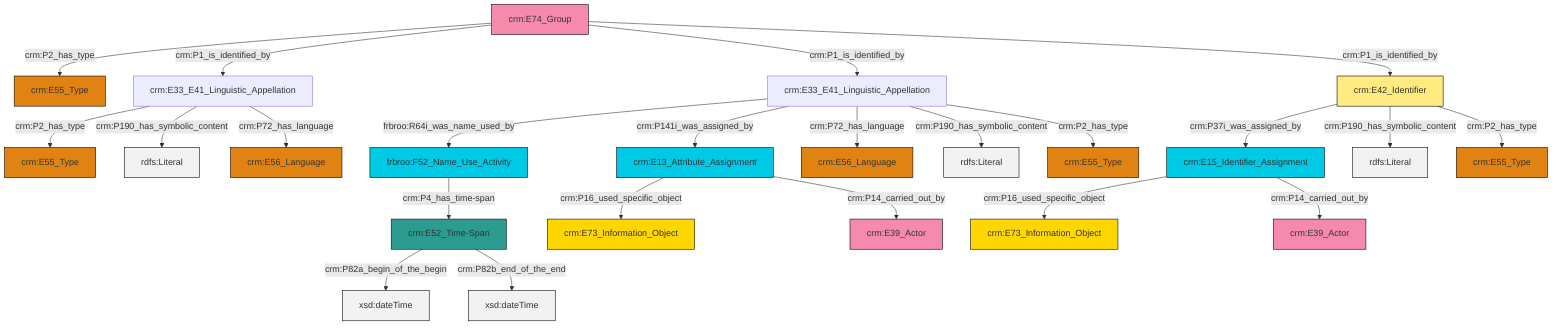 graph TD
classDef Literal fill:#f2f2f2,stroke:#000000;
classDef CRM_Entity fill:#FFFFFF,stroke:#000000;
classDef Temporal_Entity fill:#00C9E6, stroke:#000000;
classDef Type fill:#E18312, stroke:#000000;
classDef Time-Span fill:#2C9C91, stroke:#000000;
classDef Appellation fill:#FFEB7F, stroke:#000000;
classDef Place fill:#008836, stroke:#000000;
classDef Persistent_Item fill:#B266B2, stroke:#000000;
classDef Conceptual_Object fill:#FFD700, stroke:#000000;
classDef Physical_Thing fill:#D2B48C, stroke:#000000;
classDef Actor fill:#f58aad, stroke:#000000;
classDef PC_Classes fill:#4ce600, stroke:#000000;
classDef Multi fill:#cccccc,stroke:#000000;

0["crm:E15_Identifier_Assignment"]:::Temporal_Entity -->|crm:P16_used_specific_object| 1["crm:E73_Information_Object"]:::Conceptual_Object
2["crm:E33_E41_Linguistic_Appellation"]:::Default -->|frbroo:R64i_was_name_used_by| 3["frbroo:F52_Name_Use_Activity"]:::Temporal_Entity
3["frbroo:F52_Name_Use_Activity"]:::Temporal_Entity -->|crm:P4_has_time-span| 6["crm:E52_Time-Span"]:::Time-Span
7["crm:E13_Attribute_Assignment"]:::Temporal_Entity -->|crm:P16_used_specific_object| 8["crm:E73_Information_Object"]:::Conceptual_Object
9["crm:E33_E41_Linguistic_Appellation"]:::Default -->|crm:P2_has_type| 4["crm:E55_Type"]:::Type
9["crm:E33_E41_Linguistic_Appellation"]:::Default -->|crm:P190_has_symbolic_content| 10[rdfs:Literal]:::Literal
11["crm:E74_Group"]:::Actor -->|crm:P2_has_type| 12["crm:E55_Type"]:::Type
0["crm:E15_Identifier_Assignment"]:::Temporal_Entity -->|crm:P14_carried_out_by| 13["crm:E39_Actor"]:::Actor
2["crm:E33_E41_Linguistic_Appellation"]:::Default -->|crm:P141i_was_assigned_by| 7["crm:E13_Attribute_Assignment"]:::Temporal_Entity
2["crm:E33_E41_Linguistic_Appellation"]:::Default -->|crm:P72_has_language| 21["crm:E56_Language"]:::Type
22["crm:E42_Identifier"]:::Appellation -->|crm:P37i_was_assigned_by| 0["crm:E15_Identifier_Assignment"]:::Temporal_Entity
9["crm:E33_E41_Linguistic_Appellation"]:::Default -->|crm:P72_has_language| 18["crm:E56_Language"]:::Type
7["crm:E13_Attribute_Assignment"]:::Temporal_Entity -->|crm:P14_carried_out_by| 16["crm:E39_Actor"]:::Actor
11["crm:E74_Group"]:::Actor -->|crm:P1_is_identified_by| 9["crm:E33_E41_Linguistic_Appellation"]:::Default
2["crm:E33_E41_Linguistic_Appellation"]:::Default -->|crm:P190_has_symbolic_content| 31[rdfs:Literal]:::Literal
22["crm:E42_Identifier"]:::Appellation -->|crm:P190_has_symbolic_content| 33[rdfs:Literal]:::Literal
2["crm:E33_E41_Linguistic_Appellation"]:::Default -->|crm:P2_has_type| 14["crm:E55_Type"]:::Type
6["crm:E52_Time-Span"]:::Time-Span -->|crm:P82a_begin_of_the_begin| 37[xsd:dateTime]:::Literal
22["crm:E42_Identifier"]:::Appellation -->|crm:P2_has_type| 23["crm:E55_Type"]:::Type
6["crm:E52_Time-Span"]:::Time-Span -->|crm:P82b_end_of_the_end| 41[xsd:dateTime]:::Literal
11["crm:E74_Group"]:::Actor -->|crm:P1_is_identified_by| 2["crm:E33_E41_Linguistic_Appellation"]:::Default
11["crm:E74_Group"]:::Actor -->|crm:P1_is_identified_by| 22["crm:E42_Identifier"]:::Appellation